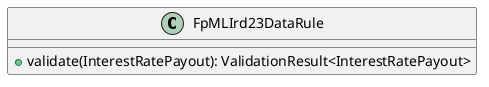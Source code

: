 @startuml

    class FpMLIrd23DataRule [[FpMLIrd23DataRule.html]] {
        +validate(InterestRatePayout): ValidationResult<InterestRatePayout>
    }

@enduml
